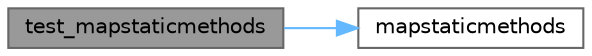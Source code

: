 digraph "test_mapstaticmethods"
{
 // LATEX_PDF_SIZE
  bgcolor="transparent";
  edge [fontname=Helvetica,fontsize=10,labelfontname=Helvetica,labelfontsize=10];
  node [fontname=Helvetica,fontsize=10,shape=box,height=0.2,width=0.4];
  rankdir="LR";
  Node1 [id="Node000001",label="test_mapstaticmethods",height=0.2,width=0.4,color="gray40", fillcolor="grey60", style="filled", fontcolor="black",tooltip=" "];
  Node1 -> Node2 [id="edge2_Node000001_Node000002",color="steelblue1",style="solid",tooltip=" "];
  Node2 [id="Node000002",label="mapstaticmethods",height=0.2,width=0.4,color="grey40", fillcolor="white", style="filled",URL="$mapstaticmethods_8cpp.html#aa227437c782c2a4b465cb62848f9dfc2",tooltip=" "];
}
